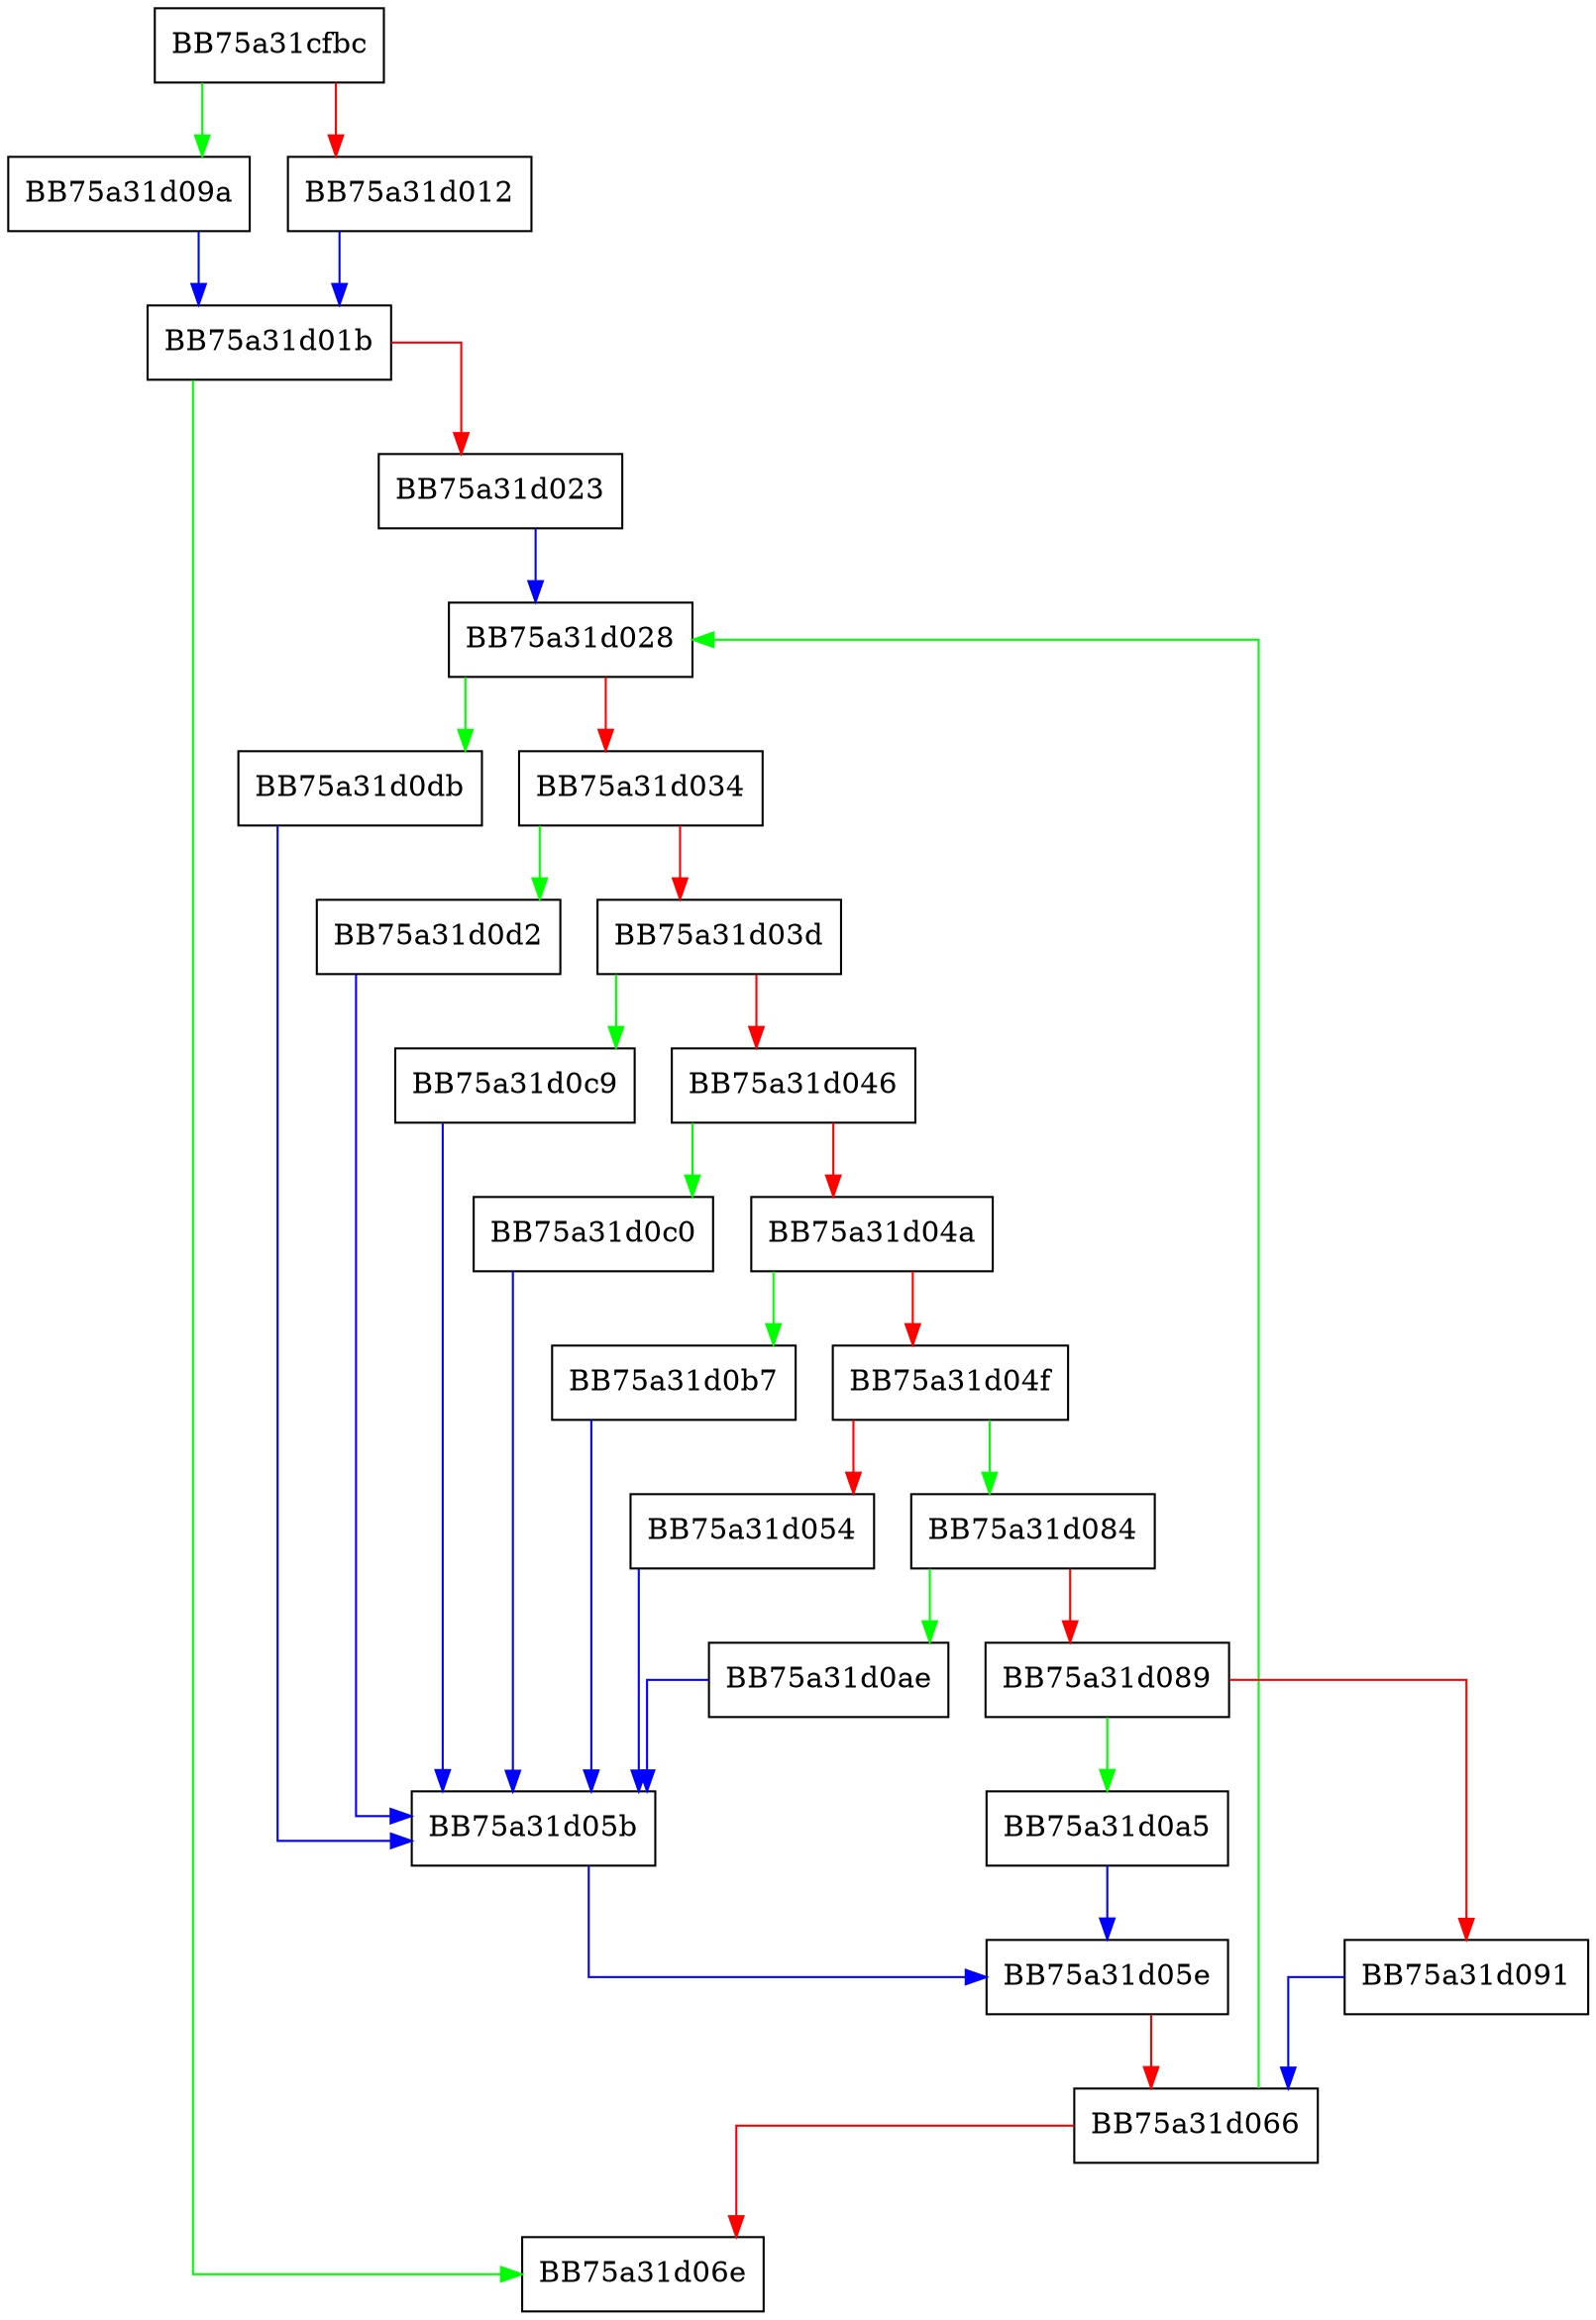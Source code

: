 digraph escape_string {
  node [shape="box"];
  graph [splines=ortho];
  BB75a31cfbc -> BB75a31d09a [color="green"];
  BB75a31cfbc -> BB75a31d012 [color="red"];
  BB75a31d012 -> BB75a31d01b [color="blue"];
  BB75a31d01b -> BB75a31d06e [color="green"];
  BB75a31d01b -> BB75a31d023 [color="red"];
  BB75a31d023 -> BB75a31d028 [color="blue"];
  BB75a31d028 -> BB75a31d0db [color="green"];
  BB75a31d028 -> BB75a31d034 [color="red"];
  BB75a31d034 -> BB75a31d0d2 [color="green"];
  BB75a31d034 -> BB75a31d03d [color="red"];
  BB75a31d03d -> BB75a31d0c9 [color="green"];
  BB75a31d03d -> BB75a31d046 [color="red"];
  BB75a31d046 -> BB75a31d0c0 [color="green"];
  BB75a31d046 -> BB75a31d04a [color="red"];
  BB75a31d04a -> BB75a31d0b7 [color="green"];
  BB75a31d04a -> BB75a31d04f [color="red"];
  BB75a31d04f -> BB75a31d084 [color="green"];
  BB75a31d04f -> BB75a31d054 [color="red"];
  BB75a31d054 -> BB75a31d05b [color="blue"];
  BB75a31d05b -> BB75a31d05e [color="blue"];
  BB75a31d05e -> BB75a31d066 [color="red"];
  BB75a31d066 -> BB75a31d028 [color="green"];
  BB75a31d066 -> BB75a31d06e [color="red"];
  BB75a31d084 -> BB75a31d0ae [color="green"];
  BB75a31d084 -> BB75a31d089 [color="red"];
  BB75a31d089 -> BB75a31d0a5 [color="green"];
  BB75a31d089 -> BB75a31d091 [color="red"];
  BB75a31d091 -> BB75a31d066 [color="blue"];
  BB75a31d09a -> BB75a31d01b [color="blue"];
  BB75a31d0a5 -> BB75a31d05e [color="blue"];
  BB75a31d0ae -> BB75a31d05b [color="blue"];
  BB75a31d0b7 -> BB75a31d05b [color="blue"];
  BB75a31d0c0 -> BB75a31d05b [color="blue"];
  BB75a31d0c9 -> BB75a31d05b [color="blue"];
  BB75a31d0d2 -> BB75a31d05b [color="blue"];
  BB75a31d0db -> BB75a31d05b [color="blue"];
}